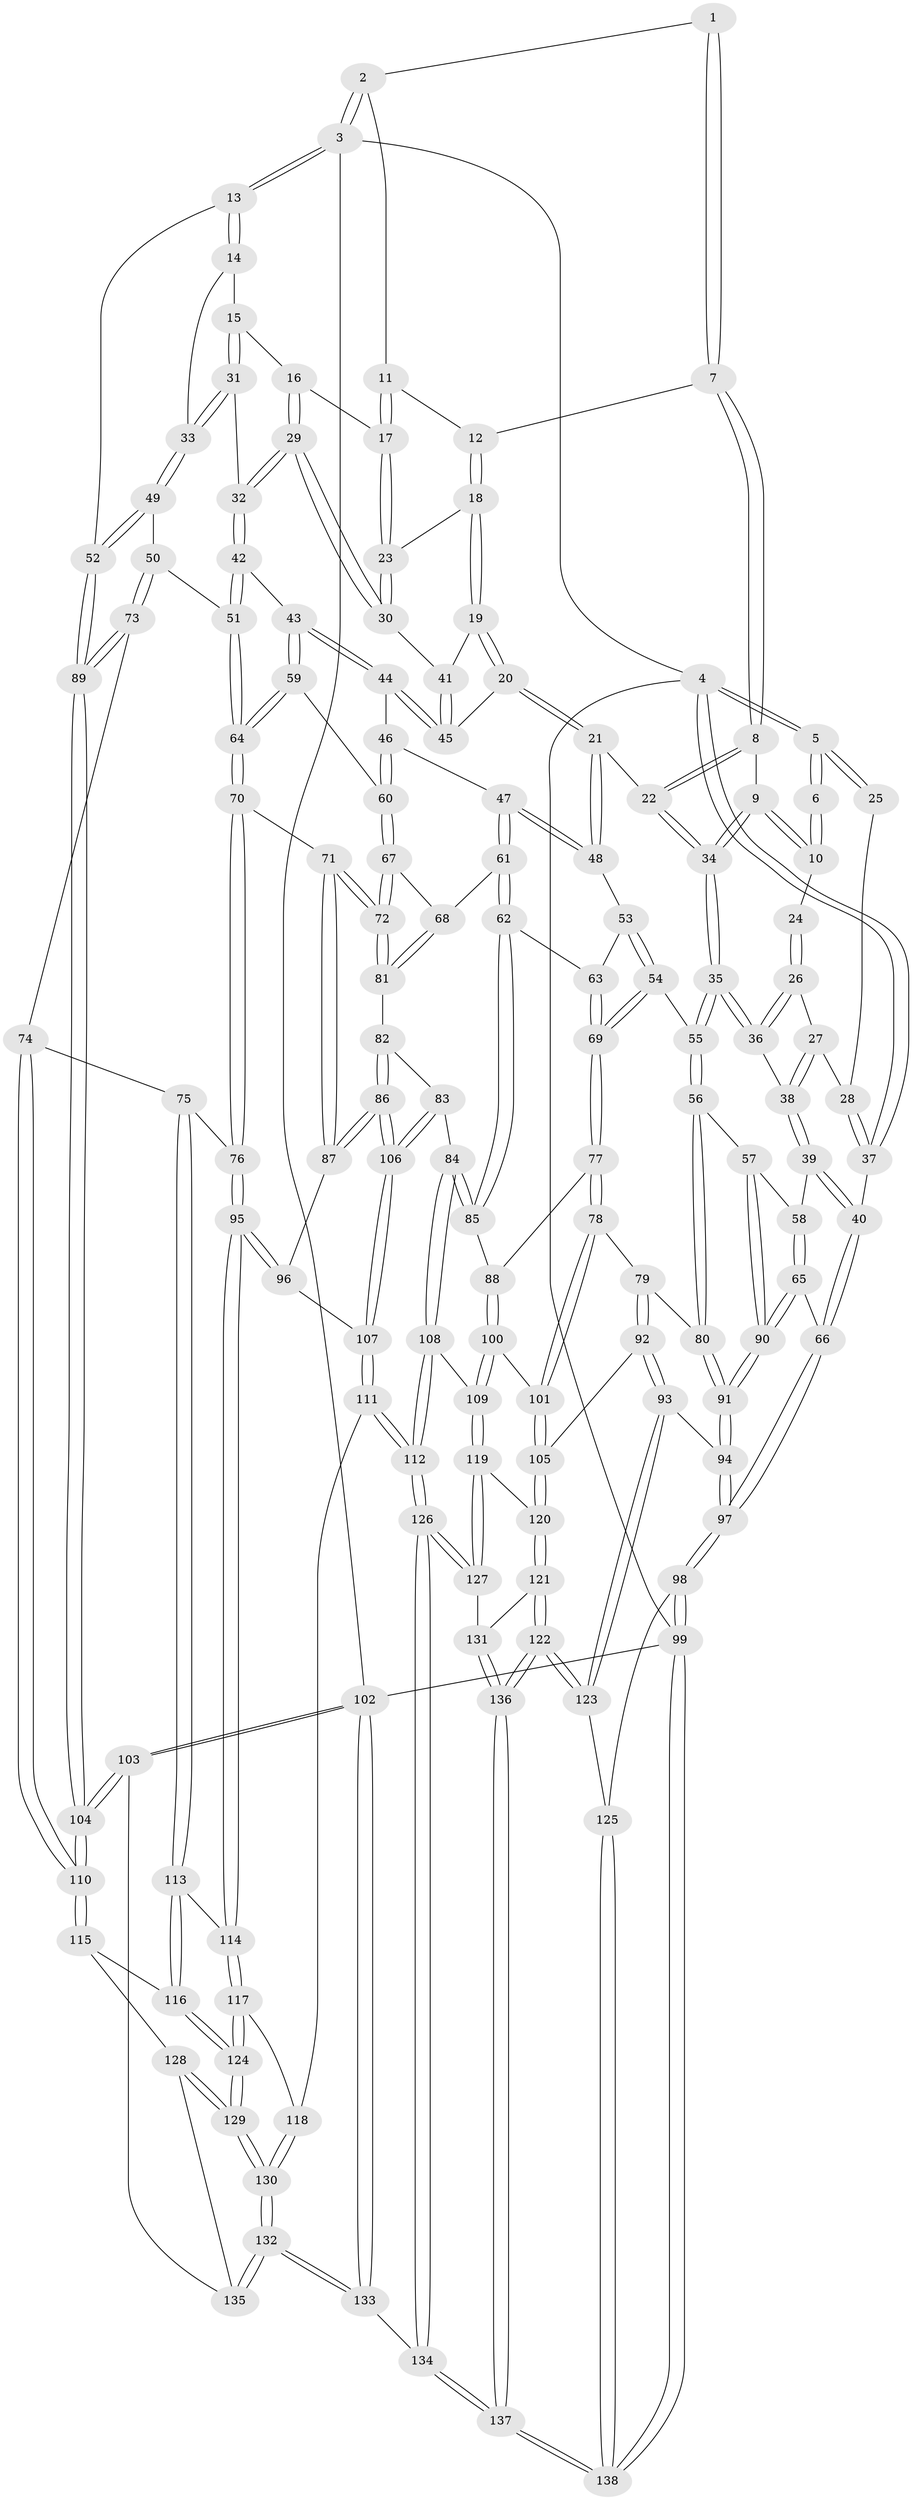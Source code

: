 // coarse degree distribution, {6: 0.06818181818181818, 3: 0.36363636363636365, 4: 0.38636363636363635, 5: 0.13636363636363635, 2: 0.045454545454545456}
// Generated by graph-tools (version 1.1) at 2025/38/03/04/25 23:38:36]
// undirected, 138 vertices, 342 edges
graph export_dot {
  node [color=gray90,style=filled];
  1 [pos="+0.4321807634929079+0"];
  2 [pos="+0.9648302614301151+0"];
  3 [pos="+1+0"];
  4 [pos="+0+0"];
  5 [pos="+0+0"];
  6 [pos="+0.3985835633514277+0"];
  7 [pos="+0.5047870274285341+0"];
  8 [pos="+0.4525780941440953+0.15917219821751294"];
  9 [pos="+0.28291942778863816+0.26427170428633234"];
  10 [pos="+0.2658171472274152+0.07108269867180102"];
  11 [pos="+0.7978278227548525+0.048694606431531465"];
  12 [pos="+0.5416394863494405+0.02860625423835805"];
  13 [pos="+1+0"];
  14 [pos="+0.9674051237198595+0.13352360102433877"];
  15 [pos="+0.9609883666863427+0.13597163809526164"];
  16 [pos="+0.9273342075397756+0.14226699050006247"];
  17 [pos="+0.7954620539983382+0.08414205685248516"];
  18 [pos="+0.6066655251510829+0.13868802666315508"];
  19 [pos="+0.5893489456489835+0.2510221894781658"];
  20 [pos="+0.571752577201606+0.28775915358928256"];
  21 [pos="+0.5464451825871636+0.31362679329438214"];
  22 [pos="+0.5371469830394205+0.31187571487739163"];
  23 [pos="+0.7682302223135367+0.14579644185293675"];
  24 [pos="+0.2416616715192889+0.07398454260527218"];
  25 [pos="+0.14450769514668532+0.06134874504348108"];
  26 [pos="+0.08975839055388826+0.16916125350573372"];
  27 [pos="+0.01432479919018669+0.1087694430402006"];
  28 [pos="+0.014187512761624822+0.10862340144618056"];
  29 [pos="+0.8378668653703103+0.24990303433781377"];
  30 [pos="+0.7884231863247338+0.22287495493564544"];
  31 [pos="+0.8932127332315913+0.3090101267821424"];
  32 [pos="+0.891272803240321+0.30886430711378343"];
  33 [pos="+0.9422626719554709+0.31854622194062987"];
  34 [pos="+0.26563816764919007+0.34890834194362946"];
  35 [pos="+0.26350999409463777+0.35144716986144514"];
  36 [pos="+0.15904249108487392+0.32673703501017914"];
  37 [pos="+0+0"];
  38 [pos="+0.04040005536073742+0.34609337848578087"];
  39 [pos="+0+0.3661451438181823"];
  40 [pos="+0+0.391930947644501"];
  41 [pos="+0.7884137890478589+0.22288237223804344"];
  42 [pos="+0.822116457053957+0.40238938179931"];
  43 [pos="+0.7833970353091853+0.4235919377833647"];
  44 [pos="+0.7395948502323342+0.40116432983524575"];
  45 [pos="+0.7254549028257472+0.31182673002484607"];
  46 [pos="+0.6383625452292662+0.4197983415502239"];
  47 [pos="+0.5870817425420058+0.4093745064498964"];
  48 [pos="+0.5792458916189271+0.4003549459525991"];
  49 [pos="+1+0.3758808110665427"];
  50 [pos="+0.9481993958401748+0.4914134691115456"];
  51 [pos="+0.9372056828180476+0.49246061902899146"];
  52 [pos="+1+0.3686361965914015"];
  53 [pos="+0.48825134628681266+0.4584415550963881"];
  54 [pos="+0.3077776108985764+0.4283178668214967"];
  55 [pos="+0.26722057270484395+0.3824373247863957"];
  56 [pos="+0.22256431568688118+0.4606841290434556"];
  57 [pos="+0.16395368985085762+0.5197032084241958"];
  58 [pos="+0.060120897952706524+0.4747033507691493"];
  59 [pos="+0.7827589271273651+0.4593410601173456"];
  60 [pos="+0.6916940166414368+0.5216604101672588"];
  61 [pos="+0.5765982692793163+0.5165282127802767"];
  62 [pos="+0.5218895813717079+0.5502502542911535"];
  63 [pos="+0.47957790894794317+0.5112397676587351"];
  64 [pos="+0.8250243818767031+0.5653732906605392"];
  65 [pos="+0.06927663655781827+0.5549530550546427"];
  66 [pos="+0+0.41284012641370976"];
  67 [pos="+0.6913767740871106+0.5230084841755758"];
  68 [pos="+0.579478190954649+0.5192851211381446"];
  69 [pos="+0.36363588496987703+0.5222437488944889"];
  70 [pos="+0.8241124214533088+0.5694095490503535"];
  71 [pos="+0.7011406258904623+0.5888580483752078"];
  72 [pos="+0.6981828687495509+0.5828131234176255"];
  73 [pos="+0.9575223545560999+0.5933982514715838"];
  74 [pos="+0.917584361629071+0.6413339950489811"];
  75 [pos="+0.8833855261569291+0.6496066296781785"];
  76 [pos="+0.8485545939553337+0.6277736845346753"];
  77 [pos="+0.3646363416412095+0.5263927265288066"];
  78 [pos="+0.3254631862012354+0.6320168722435362"];
  79 [pos="+0.2551945276977304+0.607324415202468"];
  80 [pos="+0.25123417304238166+0.6035341638405672"];
  81 [pos="+0.5943896952801654+0.5425212707415846"];
  82 [pos="+0.5964189981163691+0.5616140681267965"];
  83 [pos="+0.535180394725712+0.6431878458027579"];
  84 [pos="+0.4981546663415035+0.6392641360915801"];
  85 [pos="+0.4902984971299319+0.6254951532335732"];
  86 [pos="+0.6217828737266841+0.6469125281495474"];
  87 [pos="+0.69705867683719+0.5982749196007787"];
  88 [pos="+0.457139191125277+0.6140086205218981"];
  89 [pos="+1+0.5976796672785568"];
  90 [pos="+0.11238264978595851+0.5880869741160668"];
  91 [pos="+0.09922397109746646+0.6904704993390988"];
  92 [pos="+0.23582913746235398+0.7279629582151567"];
  93 [pos="+0.10653623381973053+0.7106383748081782"];
  94 [pos="+0.09679164974657273+0.6990111179594299"];
  95 [pos="+0.7535676725156488+0.7082298443569537"];
  96 [pos="+0.727991836201251+0.6683466535847652"];
  97 [pos="+0+0.7001026235940147"];
  98 [pos="+0+0.9244021643354913"];
  99 [pos="+0+1"];
  100 [pos="+0.3523947534397131+0.679461260845437"];
  101 [pos="+0.33228202579752575+0.6754553098497661"];
  102 [pos="+1+1"];
  103 [pos="+1+0.9632254044733526"];
  104 [pos="+1+0.7510836068902529"];
  105 [pos="+0.2674077870085498+0.7377828640488083"];
  106 [pos="+0.6129300679179004+0.6599078209587429"];
  107 [pos="+0.6195787120148682+0.6828091960844298"];
  108 [pos="+0.46988175007876104+0.7637223177831886"];
  109 [pos="+0.46243096668527733+0.7652616796851288"];
  110 [pos="+1+0.7535286381047729"];
  111 [pos="+0.641789916177316+0.8021485646783465"];
  112 [pos="+0.5951952631345082+0.839579059097272"];
  113 [pos="+0.8934377712414562+0.7618976517983961"];
  114 [pos="+0.7436906852064884+0.7452545185474573"];
  115 [pos="+0.9511204722002419+0.8016851657310977"];
  116 [pos="+0.9135468309169479+0.7942354659011152"];
  117 [pos="+0.7203969387501866+0.7729356298034832"];
  118 [pos="+0.6807776272486723+0.796712380788697"];
  119 [pos="+0.42031661088077926+0.7978290732734329"];
  120 [pos="+0.3102794969203538+0.8296259895965522"];
  121 [pos="+0.3048797351425149+0.8467750088134478"];
  122 [pos="+0.1449211395998698+0.909011201393123"];
  123 [pos="+0.11494338014880592+0.8831469616029927"];
  124 [pos="+0.8576024200300559+0.8493221787856066"];
  125 [pos="+0.07538030968115304+0.8949555667644902"];
  126 [pos="+0.5552591284372244+1"];
  127 [pos="+0.4402757410253524+0.9691556872773832"];
  128 [pos="+0.9562558000501954+0.9082311537297986"];
  129 [pos="+0.8299352624581259+0.9299926733811267"];
  130 [pos="+0.817235094594286+0.9490152698114825"];
  131 [pos="+0.32454693505851684+0.8937929766544359"];
  132 [pos="+0.7849100223772676+1"];
  133 [pos="+0.7550998558091763+1"];
  134 [pos="+0.5709580746215832+1"];
  135 [pos="+0.980063339039125+0.9408099241464208"];
  136 [pos="+0.20956378768472234+1"];
  137 [pos="+0.22145068217759736+1"];
  138 [pos="+0+1"];
  1 -- 2;
  1 -- 7;
  1 -- 7;
  2 -- 3;
  2 -- 3;
  2 -- 11;
  3 -- 4;
  3 -- 13;
  3 -- 13;
  3 -- 102;
  4 -- 5;
  4 -- 5;
  4 -- 37;
  4 -- 37;
  4 -- 99;
  5 -- 6;
  5 -- 6;
  5 -- 25;
  5 -- 25;
  6 -- 10;
  6 -- 10;
  7 -- 8;
  7 -- 8;
  7 -- 12;
  8 -- 9;
  8 -- 22;
  8 -- 22;
  9 -- 10;
  9 -- 10;
  9 -- 34;
  9 -- 34;
  10 -- 24;
  11 -- 12;
  11 -- 17;
  11 -- 17;
  12 -- 18;
  12 -- 18;
  13 -- 14;
  13 -- 14;
  13 -- 52;
  14 -- 15;
  14 -- 33;
  15 -- 16;
  15 -- 31;
  15 -- 31;
  16 -- 17;
  16 -- 29;
  16 -- 29;
  17 -- 23;
  17 -- 23;
  18 -- 19;
  18 -- 19;
  18 -- 23;
  19 -- 20;
  19 -- 20;
  19 -- 41;
  20 -- 21;
  20 -- 21;
  20 -- 45;
  21 -- 22;
  21 -- 48;
  21 -- 48;
  22 -- 34;
  22 -- 34;
  23 -- 30;
  23 -- 30;
  24 -- 26;
  24 -- 26;
  25 -- 28;
  26 -- 27;
  26 -- 36;
  26 -- 36;
  27 -- 28;
  27 -- 38;
  27 -- 38;
  28 -- 37;
  28 -- 37;
  29 -- 30;
  29 -- 30;
  29 -- 32;
  29 -- 32;
  30 -- 41;
  31 -- 32;
  31 -- 33;
  31 -- 33;
  32 -- 42;
  32 -- 42;
  33 -- 49;
  33 -- 49;
  34 -- 35;
  34 -- 35;
  35 -- 36;
  35 -- 36;
  35 -- 55;
  35 -- 55;
  36 -- 38;
  37 -- 40;
  38 -- 39;
  38 -- 39;
  39 -- 40;
  39 -- 40;
  39 -- 58;
  40 -- 66;
  40 -- 66;
  41 -- 45;
  41 -- 45;
  42 -- 43;
  42 -- 51;
  42 -- 51;
  43 -- 44;
  43 -- 44;
  43 -- 59;
  43 -- 59;
  44 -- 45;
  44 -- 45;
  44 -- 46;
  46 -- 47;
  46 -- 60;
  46 -- 60;
  47 -- 48;
  47 -- 48;
  47 -- 61;
  47 -- 61;
  48 -- 53;
  49 -- 50;
  49 -- 52;
  49 -- 52;
  50 -- 51;
  50 -- 73;
  50 -- 73;
  51 -- 64;
  51 -- 64;
  52 -- 89;
  52 -- 89;
  53 -- 54;
  53 -- 54;
  53 -- 63;
  54 -- 55;
  54 -- 69;
  54 -- 69;
  55 -- 56;
  55 -- 56;
  56 -- 57;
  56 -- 80;
  56 -- 80;
  57 -- 58;
  57 -- 90;
  57 -- 90;
  58 -- 65;
  58 -- 65;
  59 -- 60;
  59 -- 64;
  59 -- 64;
  60 -- 67;
  60 -- 67;
  61 -- 62;
  61 -- 62;
  61 -- 68;
  62 -- 63;
  62 -- 85;
  62 -- 85;
  63 -- 69;
  63 -- 69;
  64 -- 70;
  64 -- 70;
  65 -- 66;
  65 -- 90;
  65 -- 90;
  66 -- 97;
  66 -- 97;
  67 -- 68;
  67 -- 72;
  67 -- 72;
  68 -- 81;
  68 -- 81;
  69 -- 77;
  69 -- 77;
  70 -- 71;
  70 -- 76;
  70 -- 76;
  71 -- 72;
  71 -- 72;
  71 -- 87;
  71 -- 87;
  72 -- 81;
  72 -- 81;
  73 -- 74;
  73 -- 89;
  73 -- 89;
  74 -- 75;
  74 -- 110;
  74 -- 110;
  75 -- 76;
  75 -- 113;
  75 -- 113;
  76 -- 95;
  76 -- 95;
  77 -- 78;
  77 -- 78;
  77 -- 88;
  78 -- 79;
  78 -- 101;
  78 -- 101;
  79 -- 80;
  79 -- 92;
  79 -- 92;
  80 -- 91;
  80 -- 91;
  81 -- 82;
  82 -- 83;
  82 -- 86;
  82 -- 86;
  83 -- 84;
  83 -- 106;
  83 -- 106;
  84 -- 85;
  84 -- 85;
  84 -- 108;
  84 -- 108;
  85 -- 88;
  86 -- 87;
  86 -- 87;
  86 -- 106;
  86 -- 106;
  87 -- 96;
  88 -- 100;
  88 -- 100;
  89 -- 104;
  89 -- 104;
  90 -- 91;
  90 -- 91;
  91 -- 94;
  91 -- 94;
  92 -- 93;
  92 -- 93;
  92 -- 105;
  93 -- 94;
  93 -- 123;
  93 -- 123;
  94 -- 97;
  94 -- 97;
  95 -- 96;
  95 -- 96;
  95 -- 114;
  95 -- 114;
  96 -- 107;
  97 -- 98;
  97 -- 98;
  98 -- 99;
  98 -- 99;
  98 -- 125;
  99 -- 138;
  99 -- 138;
  99 -- 102;
  100 -- 101;
  100 -- 109;
  100 -- 109;
  101 -- 105;
  101 -- 105;
  102 -- 103;
  102 -- 103;
  102 -- 133;
  102 -- 133;
  103 -- 104;
  103 -- 104;
  103 -- 135;
  104 -- 110;
  104 -- 110;
  105 -- 120;
  105 -- 120;
  106 -- 107;
  106 -- 107;
  107 -- 111;
  107 -- 111;
  108 -- 109;
  108 -- 112;
  108 -- 112;
  109 -- 119;
  109 -- 119;
  110 -- 115;
  110 -- 115;
  111 -- 112;
  111 -- 112;
  111 -- 118;
  112 -- 126;
  112 -- 126;
  113 -- 114;
  113 -- 116;
  113 -- 116;
  114 -- 117;
  114 -- 117;
  115 -- 116;
  115 -- 128;
  116 -- 124;
  116 -- 124;
  117 -- 118;
  117 -- 124;
  117 -- 124;
  118 -- 130;
  118 -- 130;
  119 -- 120;
  119 -- 127;
  119 -- 127;
  120 -- 121;
  120 -- 121;
  121 -- 122;
  121 -- 122;
  121 -- 131;
  122 -- 123;
  122 -- 123;
  122 -- 136;
  122 -- 136;
  123 -- 125;
  124 -- 129;
  124 -- 129;
  125 -- 138;
  125 -- 138;
  126 -- 127;
  126 -- 127;
  126 -- 134;
  126 -- 134;
  127 -- 131;
  128 -- 129;
  128 -- 129;
  128 -- 135;
  129 -- 130;
  129 -- 130;
  130 -- 132;
  130 -- 132;
  131 -- 136;
  131 -- 136;
  132 -- 133;
  132 -- 133;
  132 -- 135;
  132 -- 135;
  133 -- 134;
  134 -- 137;
  134 -- 137;
  136 -- 137;
  136 -- 137;
  137 -- 138;
  137 -- 138;
}

